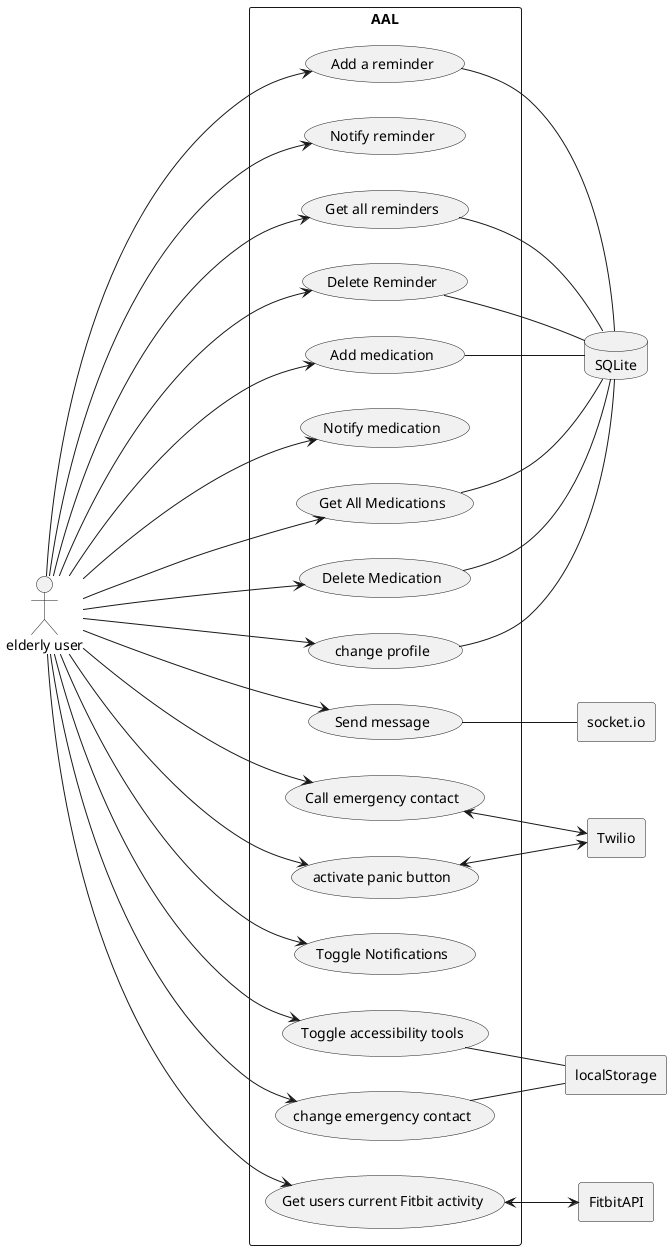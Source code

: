 @startuml AAL-living UseCases

:elderly user: as ElderlyUser

rectangle "AAL" as AAL {
  left to right direction

ElderlyUser ----> (Add a reminder)
ElderlyUser ---> (Notify reminder)
ElderlyUser ---> (Get all reminders)
ElderlyUser ---> (Delete Reminder)
ElderlyUser ---> (Add medication)
ElderlyUser --> (Notify medication)
ElderlyUser --> (Get All Medications)
ElderlyUser --> (Delete Medication)
ElderlyUser ---> (Call emergency contact)
ElderlyUser ---> (Send message)
ElderlyUser ---> (activate panic button)
ElderlyUser --> (change profile)
ElderlyUser --> (Toggle Notifications)
ElderlyUser ---> (Toggle accessibility tools)
ElderlyUser ---> (change emergency contact)
ElderlyUser ----> (Get users current Fitbit activity)
}

rectangle "Twilio" as TwilioAPI
rectangle "FitbitAPI" as FitbitAPI
database "SQLite" as DB
rectangle "socket.io" as SocketIO
rectangle "localStorage" as localStorage

(activate panic button) <--> TwilioAPI
(Call emergency contact) <--> TwilioAPI
(Get users current Fitbit activity) <--> FitbitAPI

(Add a reminder) -- DB
(Get all reminders) -- DB
(Delete Reminder) -- DB
(change emergency contact) -- localStorage
(Toggle accessibility tools) -- localStorage
(change profile) -- DB

(Add medication) -- DB
(Delete Medication) -- DB
(Get All Medications) -- DB

(Send message) -- SocketIO


@enduml
